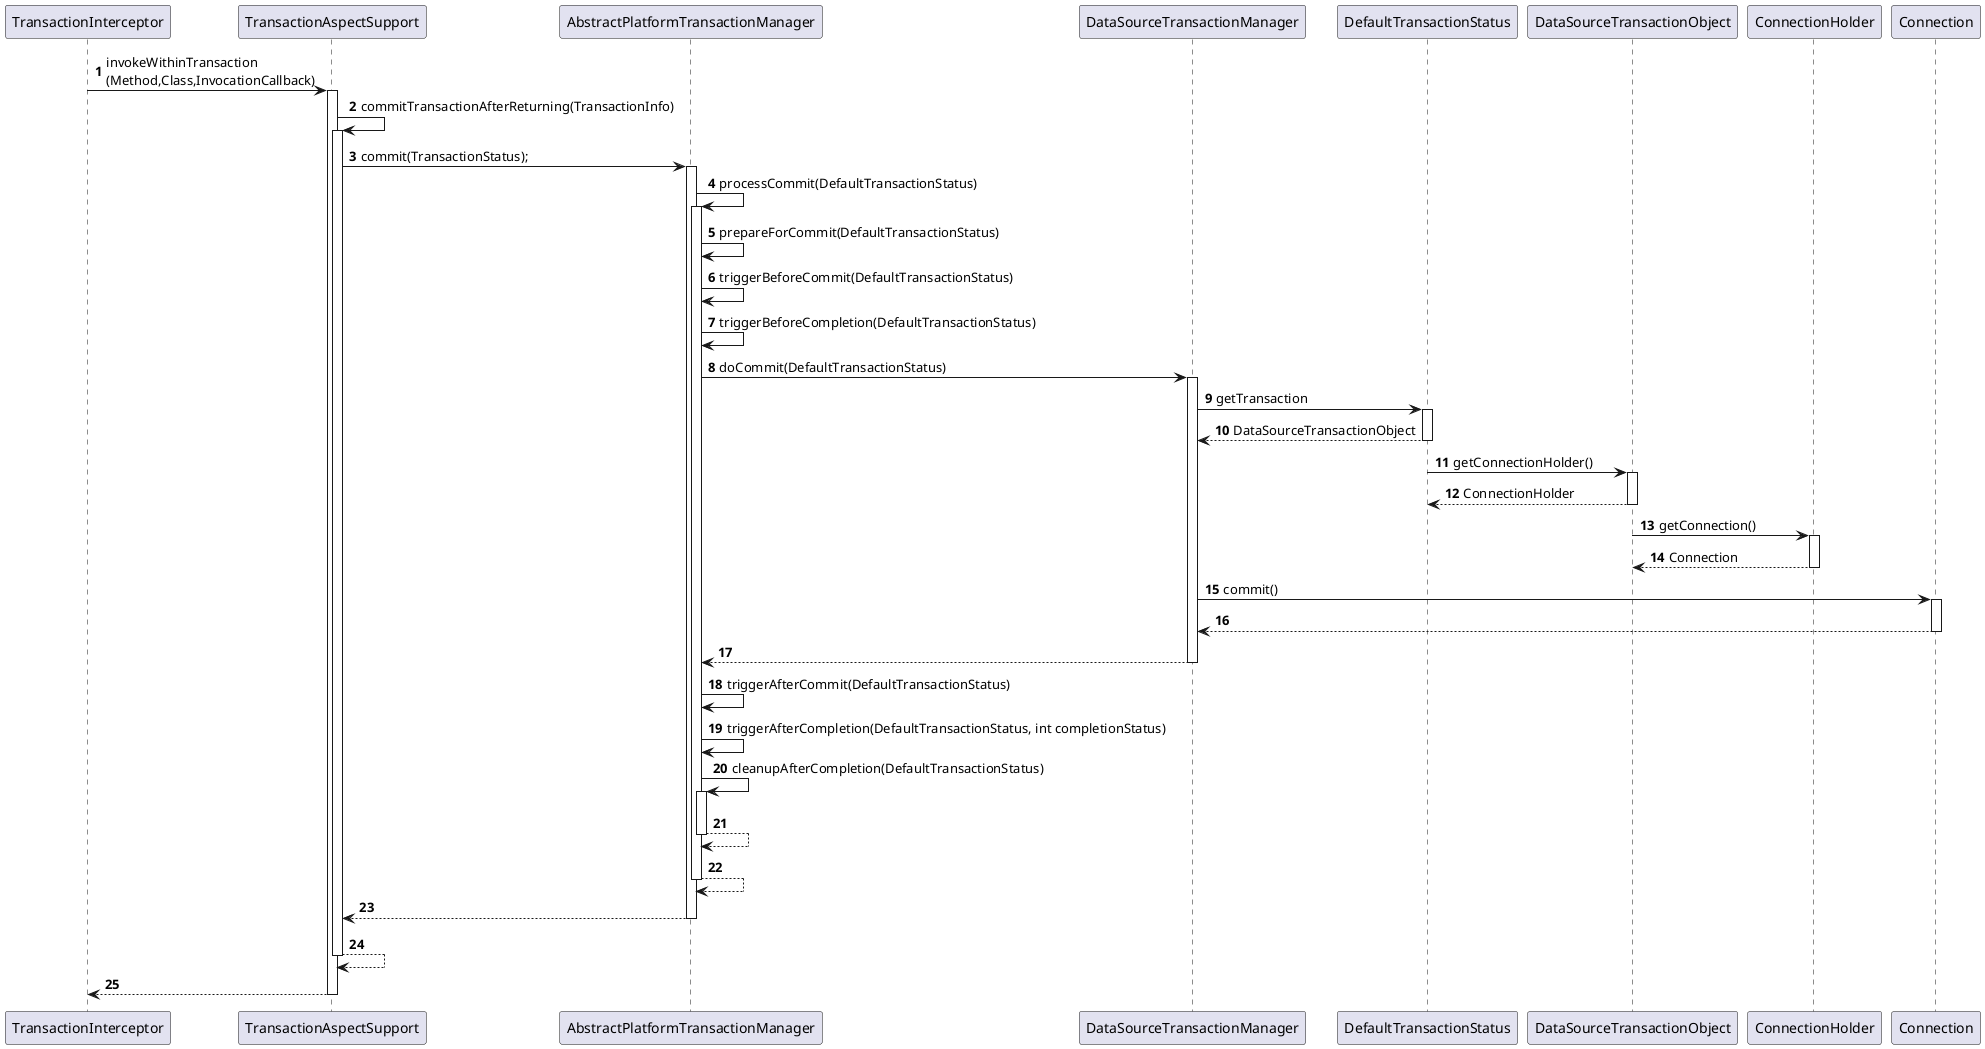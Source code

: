 @startuml
participant TransactionInterceptor as A
participant TransactionAspectSupport as B
participant AbstractPlatformTransactionManager as C
participant DataSourceTransactionManager as D
participant DefaultTransactionStatus as E
participant DataSourceTransactionObject as F
participant ConnectionHolder as G
participant Connection as H

autonumber
A -> B ++ : invokeWithinTransaction\n(Method,Class,InvocationCallback)
    B -> B ++ : commitTransactionAfterReturning(TransactionInfo)
        B -> C ++ : commit(TransactionStatus);
            C -> C ++ : processCommit(DefaultTransactionStatus)
                C -> C : prepareForCommit(DefaultTransactionStatus)
                C -> C : triggerBeforeCommit(DefaultTransactionStatus)
                C -> C : triggerBeforeCompletion(DefaultTransactionStatus)

                C -> D ++ : doCommit(DefaultTransactionStatus)
                    D -> E ++ : getTransaction
                    return DataSourceTransactionObject
                    E -> F ++ : getConnectionHolder()
                    return ConnectionHolder
                    F -> G ++ : getConnection()
                    return Connection
                    D -> H ++ : commit()
                    return
                return
                C -> C : triggerAfterCommit(DefaultTransactionStatus)
                C -> C : triggerAfterCompletion(DefaultTransactionStatus, int completionStatus)
                C -> C ++ : cleanupAfterCompletion(DefaultTransactionStatus)

                return
            return
        return
    return
return
@enduml